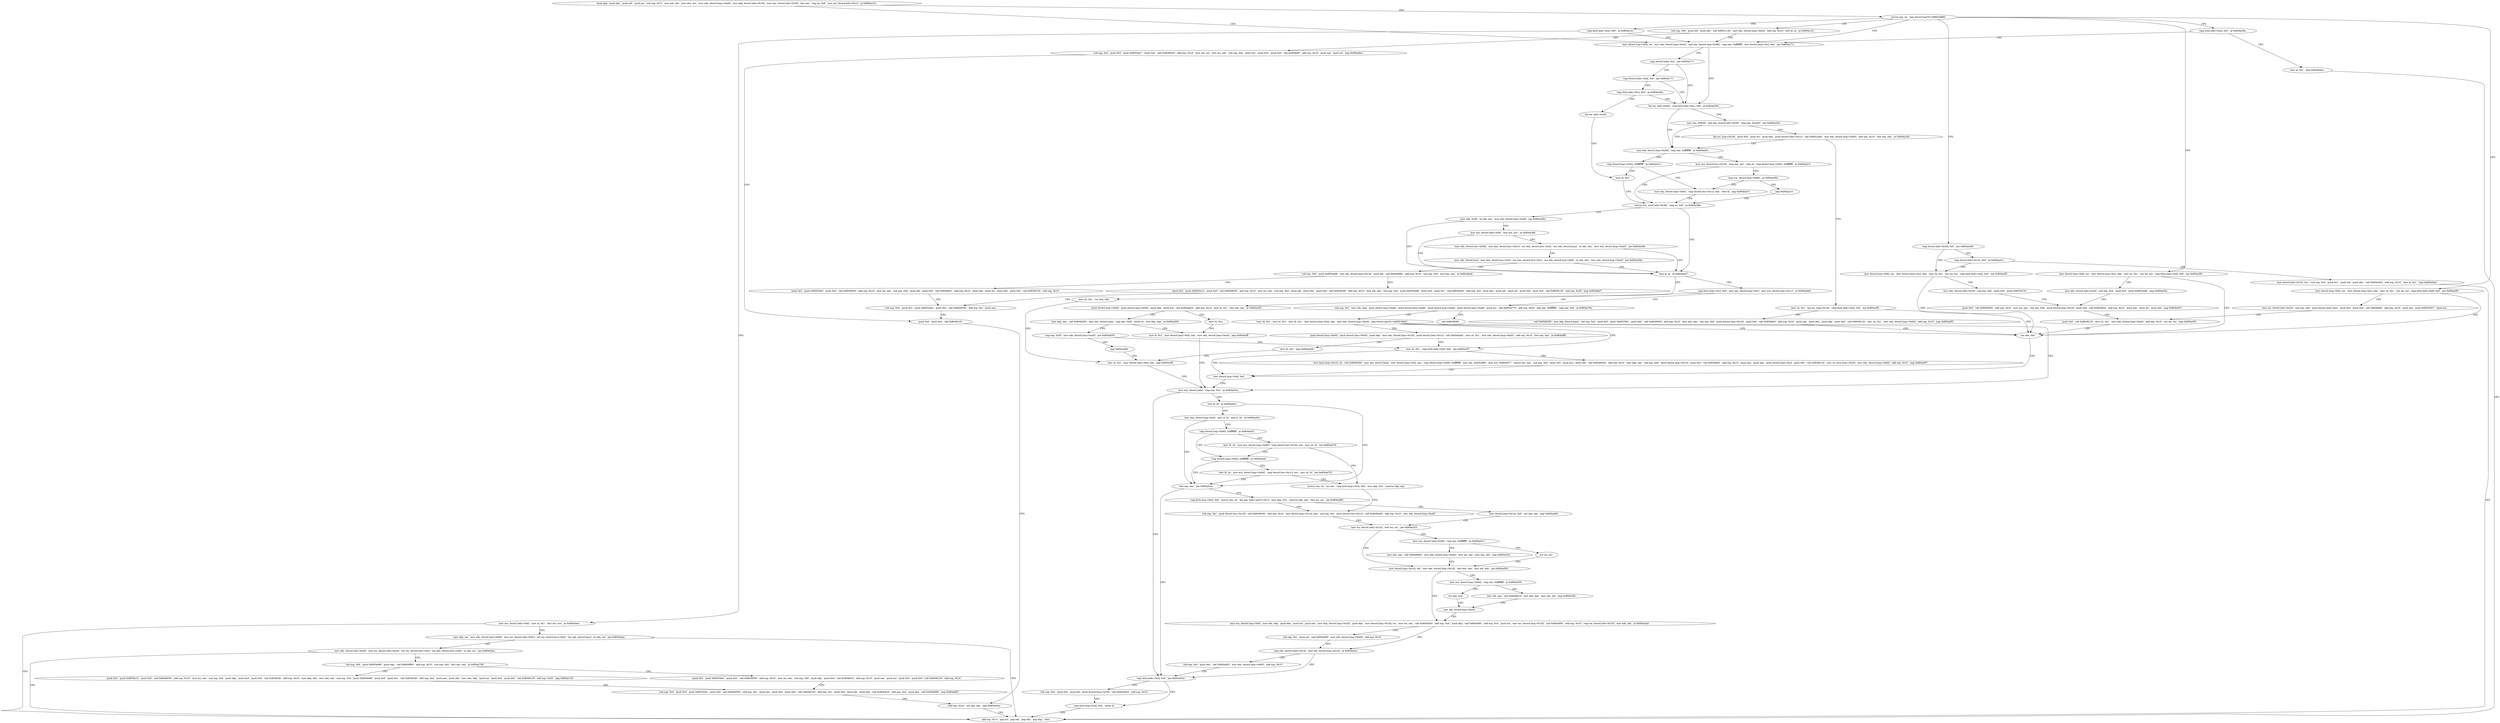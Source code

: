 digraph "func" {
"134520720" [label = "'push ebp', 'push ebx', 'push edi', 'push esi', 'sub esp, 0x7c', 'mov edi, edx', 'mov ebx, ecx', 'mov edx, dword [esp+0xa0]', 'mov ebp, dword [edi+0x18]', 'mov eax, dword [edi+0x38]', 'dec eax', 'cmp ax, 0x9', 'mov esi, dword [edi+0x1c]', 'ja 0x804a141', " ]
"134521153" [label = "'mov dword [esp+0x8], esi', 'mov eax, dword [esp+0x9c]', 'and eax, dword [esp+0x98]', 'cmp eax, 0xffffffff', 'mov dword [esp+0xc], ebx', 'jne 0x804a171', " ]
"134520758" [label = "'movzx eax, ax', 'jmp dword [eax*4+0x8053d88]', " ]
"134521201" [label = "'lea esi, [edi+0x40]', 'cmp byte [edx+0xc], 0x0', 'je 0x804a204', " ]
"134521180" [label = "'cmp dword [edx], 0x2', 'jne 0x804a171', " ]
"134520768" [label = "'cmp byte [edx+0x4], 0x0', 'je 0x804a141', " ]
"134520947" [label = "'mov dword [esp+0x8], esi', 'mov dword [esp+0xc], ebx', 'mov ch, 0x1', 'xor esi, esi', 'cmp byte [edx+0xd], 0x0', 'jne 0x804a3f5', " ]
"134520984" [label = "'cmp dword [edi+0x30], 0x0', 'jne 0x804a0a8', " ]
"134521072" [label = "'sub esp, 0x8', 'push edi', 'push ebx', 'call 0x8051140', 'mov edx, dword [esp+0xb0]', 'add esp, 0x10', 'test al, al', 'je 0x804a141', " ]
"134521143" [label = "'cmp byte [edx+0x4], 0x0', 'je 0x804a29a', " ]
"134521396" [label = "'mov dword [esp+0x8], esi', 'mov dword [esp+0xc], ebx', 'mov ch, 0x1', 'xor esi, esi', 'cmp byte [edx+0xd], 0x0', 'jne 0x804a3f5', " ]
"134521348" [label = "'mov eax, dword [esp+0x98]', 'cmp eax, 0xffffffff', 'je 0x804a281', " ]
"134521214" [label = "'mov eax, 0xf000', 'and eax, dword [edi+0x50]', 'cmp eax, 0xa000', 'jne 0x804a204', " ]
"134521185" [label = "'cmp dword [edx+0x8], 0x0', 'jne 0x804a171', " ]
"134520778" [label = "'mov ecx, dword [edx+0x8]', 'mov al, 0x1', 'test ecx, ecx', 'je 0x804a5ea', " ]
"134521845" [label = "'xor ebx, ebx', " ]
"134520969" [label = "'mov ebx, dword [edi+0x20]', 'sub esp, 0x4', 'push 0x5', 'push 0x8053e8e', 'jmp 0x804a0cb', " ]
"134521000" [label = "'mov dword [esp+0x8], esi', 'mov dword [esp+0xc], ebx', 'mov ch, 0x1', 'xor esi, esi', 'cmp byte [edx+0xd], 0x0', 'jne 0x804a3f5', " ]
"134520990" [label = "'cmp dword [edi+0x10], 0x0', 'je 0x804a2a1', " ]
"134521096" [label = "'sub esp, 0x4', 'push 0x5', 'push 0x8053ea7', 'push 0x0', 'call 0x8049050', 'add esp, 0x10', 'mov ecx, esi', 'mov esi, eax', 'sub esp, 0x4', 'push ecx', 'push 0x3', 'push 0x0', 'call 0x804fef0', 'add esp, 0x10', 'push eax', 'push esi', 'jmp 0x804a6ec', " ]
"134521498" [label = "'mov al, 0x1', 'jmp 0x804a5ea', " ]
"134521418" [label = "'mov esi, dword [edi+0x20]', 'sub esp, 0x4', 'push dword [esp+0xc]', 'push 0x3', 'push 0x0', 'call 0x804fef0', 'add esp, 0x10', 'push eax', 'push 0x8053b57', 'push esi', " ]
"134521473" [label = "'cmp dword [esp+0x9c], 0xffffffff', 'je 0x804a2c1', " ]
"134521360" [label = "'mov ecx, dword [esi+0x18]', 'cmp ecx, eax', 'sete al', 'cmp dword [esp+0x9c], 0xffffffff', 'je 0x804a2c3', " ]
"134521229" [label = "'lea esi, [esp+0x18]', 'push 0x0', 'push esi', 'push ebp', 'push dword [ebx+0x1c]', 'call 0x8052da0', 'mov edx, dword [esp+0xb0]', 'add esp, 0x10', 'test eax, eax', 'je 0x804a204', " ]
"134521191" [label = "'cmp byte [edx+0xc], 0x0', 'je 0x804a2be', " ]
"134522346" [label = "'add esp, 0x7c', 'pop esi', 'pop edi', 'pop ebx', 'pop ebp', 'retn', " ]
"134520791" [label = "'mov ebp, esi', 'mov edx, dword [edi+0x98]', 'mov esi, dword [edi+0x9c]', 'xor esi, dword [ecx+0x4]', 'xor edx, dword [ecx]', 'or edx, esi', 'jne 0x804a5ea', " ]
"134521847" [label = "'mov dword [esp+0x4], 0x0', " ]
"134521035" [label = "'push 0x0', 'call 0x8049050', 'add esp, 0x10', 'mov esi, eax', 'sub esp, 0x8', 'push dword [esp+0x10]', 'push 0x4', 'call 0x804fdc0', 'add esp, 0x10', 'push eax', 'push esi', 'push ebx', 'jmp 0x804a267', " ]
"134521022" [label = "'mov ebx, dword [edi+0x20]', 'sub esp, 0x4', 'push 0x5', 'push 0x8053e7d', " ]
"134521505" [label = "'mov dword [edi+0x10], 0x1', 'sub esp, 0x4', 'push 0x1', 'push edi', 'push ebx', 'call 0x804c8c0', 'add esp, 0x10', 'mov al, 0x1', 'jmp 0x804a5ea', " ]
"134522604" [label = "'push 0x0', 'push 0x0', 'call 0x8049120', " ]
"134521447" [label = "'push 0x0', 'call 0x8049120', 'mov ch, 0x1', 'mov edx, dword [esp+0xb0]', 'add esp, 0x10', 'xor esi, esi', 'jmp 0x804a3f5', " ]
"134521537" [label = "'mov al, 0x1', " ]
"134521483" [label = "'mov eax, dword [esp+0x9c]', 'cmp dword [esi+0x1c], eax', 'sete al', 'jmp 0x804a2c3', " ]
"134521539" [label = "'movzx ecx, word [edi+0x38]', 'cmp cx, 0x6', 'ja 0x804a38e', " ]
"134521382" [label = "'cmp ecx, dword [esp+0x98]', 'je 0x804a28b', " ]
"134521259" [label = "'mov ch, 0x1', 'lea esi, [esp+0x18]', 'cmp byte [edx+0xd], 0x0', 'jne 0x804a3f5', " ]
"134521534" [label = "'lea esi, [edi+0x40]', " ]
"134520818" [label = "'mov edx, dword [edi+0x40]', 'mov esi, dword [edi+0x44]', 'xor esi, dword [ecx+0xc]', 'xor edx, dword [ecx+0x8]', 'or edx, esi', 'jne 0x804a5ea', " ]
"134522314" [label = "'cmp byte [edx+0x4], 0x0', 'jne 0x804a5e2', " ]
"134522338" [label = "'cmp byte [esp+0x4], 0x0', 'setne al', " ]
"134522320" [label = "'sub esp, 0x4', 'push 0x4', 'push edi', 'push dword [esp+0x18]', 'call 0x804c8c0', 'add esp, 0x10', " ]
"134521866" [label = "'test bl, bl', 'je 0x804a44c', " ]
"134521932" [label = "'test eax, eax', 'jne 0x804a5ca', " ]
"134521870" [label = "'mov ebx, dword [esp+0x4]', 'mov cl, bl', 'and cl, ch', 'je 0x804a44c', " ]
"134522613" [label = "'add esp, 0x10', 'xor eax, eax', 'jmp 0x804a5ea', " ]
"134521742" [label = "'test al, al', 'je 0x804a4d7', " ]
"134521553" [label = "'mov edx, 0x56', 'bt edx, ecx', 'mov edx, dword [esp+0xa0]', 'jae 0x804a38e', " ]
"134521391" [label = "'jmp 0x804a2c3', " ]
"134521275" [label = "'call 0x8049260', 'mov ebp, dword [eax]', 'sub esp, 0x4', 'push 0x5', 'push 0x8053f61', 'push 0x0', 'call 0x8049050', 'add esp, 0x10', 'mov ebx, eax', 'sub esp, 0x8', 'push dword [esp+0x10]', 'push 0x4', 'call 0x804fdc0', 'add esp, 0x10', 'push eax', 'push ebx', 'push ebp', 'push 0x0', 'call 0x8049120', 'mov ch, 0x1', 'mov edx, dword [esp+0xb0]', 'add esp, 0x10', 'jmp 0x804a3f5', " ]
"134520838" [label = "'sub esp, 0x8', 'push 0x8054e68', 'push ebp', 'call 0x8048f60', 'add esp, 0x10', 'sub esp, 0x4', 'test eax, eax', 'je 0x804a706', " ]
"134521940" [label = "'cmp byte [esp+0x4], 0x0', 'movzx eax, ch', 'lea eax, [eax+eax*2+0x1]', 'mov ebp, 0x3', 'cmovne ebp, eax', 'test esi, esi', 'jne 0x804a489', " ]
"134521880" [label = "'cmp dword [esp+0x90], 0xffffffff', 'je 0x804a432', " ]
"134522071" [label = "'mov ch, 0x1', 'xor ebx, ebx', " ]
"134521750" [label = "'cmp byte [edx+0xc], 0x0', 'mov eax, dword [esp+0xc]', 'mov ecx, dword [eax+0x1c]', 'je 0x804a4e6', " ]
"134521574" [label = "'mov ecx, dword [edx+0x8]', 'test ecx, ecx', 'je 0x804a38e', " ]
"134522630" [label = "'push 0x5', 'push 0x8053de5', 'push 0x0', 'call 0x8049050', 'add esp, 0x10', 'mov esi, eax', 'sub esp, 0x8', 'push ebp', 'push 0x4', 'call 0x804fdc0', 'add esp, 0x10', 'push eax', 'push esi', 'push 0x0', 'push 0x0', 'call 0x8049120', 'add esp, 0x10', " ]
"134520866" [label = "'push 0x5', 'push 0x8053e12', 'push 0x0', 'call 0x8049050', 'add esp, 0x10', 'mov esi, eax', 'sub esp, 0x4', 'push ebp', 'push 0x4', 'push 0x0', 'call 0x804fcd0', 'add esp, 0x10', 'mov ebp, ebx', 'mov ebx, eax', 'sub esp, 0x4', 'push 0x8054e68', 'push 0x4', 'push 0x1', 'call 0x804fcd0', 'add esp, 0x4', 'push eax', 'push ebx', 'mov ebx, ebp', 'push esi', 'push 0x0', 'push 0x0', 'call 0x8049120', 'add esp, 0x20', 'jmp 0x804a735', " ]
"134521993" [label = "'sub esp, 0xc', 'push dword [esi+0x18]', 'call 0x8049e30', 'add esp, 0x10', 'mov dword [esp+0x14], eax', 'sub esp, 0xc', 'push dword [esi+0x1c]', 'call 0x8049de0', 'add esp, 0x10', 'mov edx, dword [esp+0xa0]', " ]
"134521964" [label = "'mov dword [esp+0x14], 0x0', 'xor eax, eax', 'jmp 0x804a4b0', " ]
"134521906" [label = "'cmp dword [esp+0x94], 0xffffffff', 'je 0x804a44c', " ]
"134521890" [label = "'mov bl, ch', 'mov ecx, dword [esp+0x90]', 'cmp dword [esi+0x18], ecx', 'mov ch, bl', 'jne 0x804a478', " ]
"134522075" [label = "'mov al, 0x1', 'mov dword [esp+0x4], eax', 'jmp 0x804a3ff', " ]
"134522086" [label = "'push dword [esp+0x94]', 'push dword [esp+0x94]', 'push ebp', 'push ecx', 'call 0x804abc0', 'add esp, 0x10', 'mov bl, 0x1', 'test eax, eax', 'je 0x804a5f2', " ]
"134521767" [label = "'sub esp, 0xc', 'mov edx, ebp', 'push dword [esp+0xa8]', 'push dword [esp+0xa8]', 'push dword [esp+0xa8]', 'push dword [esp+0xa8]', 'push esi', 'call 0x804a770', 'add esp, 0x20', 'add eax, 0xfffffffe', 'cmp eax, 0x4', 'ja 0x804a76a', " ]
"134521585" [label = "'mov edx, dword [esi+0x58]', 'mov ebx, dword [esi+0x5c]', 'xor ebx, dword [ecx+0x4]', 'xor edx, dword [ecx]', 'or edx, ebx', 'mov edx, dword [esp+0xa0]', 'jne 0x804a38e', " ]
"134522677" [label = "'sub esp, 0x4', 'push 0x5', 'push 0x8053e4c', 'push 0x0', 'call 0x8049050', 'add esp, 0xc', 'push eax', 'push 0x0', 'push 0x0', 'call 0x8049120', 'add esp, 0xc', 'push 0x4', 'push edi', 'push ebx', 'call 0x804c8c0', 'add esp, 0x4', 'push ebx', 'call 0x804b890', 'jmp 0x804a6f5', " ]
"134522032" [label = "'mov esi, dword [edx+0x10]', 'test esi, esi', 'jne 0x804a533', " ]
"134521916" [label = "'mov bl, ch', 'mov ecx, dword [esp+0x94]', 'cmp dword [esi+0x1c], ecx', 'mov ch, bl', 'jne 0x804a478', " ]
"134521976" [label = "'movzx eax, ch', 'inc eax', 'cmp byte [esp+0x4], 0x0', 'mov ebp, 0x3', 'cmovne ebp, eax', " ]
"134521855" [label = "'mov eax, dword [edx]', 'cmp eax, 0x2', 'je 0x804a5ca', " ]
"134522354" [label = "'mov ch, 0x1', " ]
"134522120" [label = "'mov ebp, eax', 'call 0x8049260', 'mov eax, dword [eax]', 'cmp eax, 0x5f', 'setne ch', 'test ebp, ebp', 'je 0x804a5f4', " ]
"134522730" [label = "'call 0x8049380', " ]
"134521821" [label = "'mov ch, 0x1', 'mov bl, 0x1', 'mov dl, 0x1', 'mov dword [esp+0x4], edx', 'mov edx, dword [esp+0xa0]', 'jmp dword [eax*4+0x8053db0]', " ]
"134521611" [label = "'mov edx, dword [esi]', 'mov ebx, dword [esi+0x4]', 'xor ebx, dword [ecx+0xc]', 'xor edx, dword [ecx+0x8]', 'or edx, ebx', 'mov edx, dword [esp+0xa0]', 'jne 0x804a38e', " ]
"134522163" [label = "'mov dword [esp+0x10], edi', 'mov ebx, dword [edx+0x14]', 'test ebx, ebx', 'mov edi, edx', 'jne 0x804a562', " ]
"134522210" [label = "'mov ecx, dword [esp+0x8]', 'mov edx, ebp', 'push ebx', 'push esi', 'push eax', 'mov ebp, dword [esp+0x20]', 'push ebp', 'mov dword [esp+0x18], esi', 'mov esi, eax', 'call 0x804a920', 'add esp, 0x4', 'push ebp', 'call 0x804af00', 'add esp, 0x4', 'push esi', 'mov esi, dword [esp+0x18]', 'call 0x804af00', 'add esp, 0x10', 'cmp esi, dword [edi+0x10]', 'mov edx, edi', 'je 0x804a5ae', " ]
"134522176" [label = "'mov ecx, dword [esp+0x94]', 'cmp ecx, 0xffffffff', 'je 0x804a559', " ]
"134522039" [label = "'mov ecx, dword [esp+0x90]', 'cmp ecx, 0xffffffff', 'je 0x804a531', " ]
"134522161" [label = "'xor esi, esi', " ]
"134522051" [label = "'mov ebx, eax', 'call 0x8049e60', 'mov edx, dword [esp+0xa0]', 'mov esi, eax', 'mov eax, ebx', 'jmp 0x804a533', " ]
"134522356" [label = "'mov al, 0x1', 'mov dword [esp+0x4], eax', 'mov edx, dword [esp+0xa0]', 'jmp 0x804a3ff', " ]
"134522143" [label = "'cmp eax, 0x5f', 'mov edx, dword [esp+0xa0]', 'jne 0x804a635', " ]
"134522374" [label = "'push dword [esp+0x94]', 'push dword [esp+0x94]', 'push ebp', 'mov eax, dword [esp+0x18]', 'push dword [eax+0x1c]', 'call 0x804aba0', 'mov ch, 0x1', 'mov edx, dword [esp+0xb0]', 'add esp, 0x10', 'test eax, eax', 'je 0x804a6ff', " ]
"134522421" [label = "'mov bl, 0x1', 'cmp byte [edx+0xd], 0x0', 'jne 0x804a3f7', " ]
"134521633" [label = "'sub esp, 0x8', 'push 0x8054e68', 'mov edi, dword [esp+0x14]', 'push edi', 'call 0x8048f60', 'add esp, 0x10', 'sub esp, 0x4', 'test eax, eax', 'je 0x804a6a8', " ]
"134522286" [label = "'cmp ebx, dword [edx+0x14]', 'mov edi, dword [esp+0x10]', 'je 0x804a5ca', " ]
"134522267" [label = "'sub esp, 0xc', 'push esi', 'call 0x804af00', 'mov edx, dword [esp+0xb0]', 'add esp, 0x10', " ]
"134522201" [label = "'xor ebx, ebx', " ]
"134522188" [label = "'mov edi, eax', 'call 0x8049e10', 'mov ebx, eax', 'mov eax, edi', 'jmp 0x804a55b', " ]
"134522159" [label = "'jmp 0x804a4db', " ]
"134522623" [label = "'mov bl, 0x1', 'jmp 0x804a4db', " ]
"134522433" [label = "'mov byte [esp+0x10], ch', 'call 0x8049260', 'mov eax, dword [eax]', 'mov dword [esp+0x4], eax', 'cmp dword [esp+0x90], 0xffffffff', 'mov eax, 0x8053f90', 'mov ecx, 0x8053f77', 'cmove ecx, eax', 'sub esp, 0x4', 'push 0x5', 'push ecx', 'push 0x0', 'call 0x8049050', 'add esp, 0x10', 'mov ebp, eax', 'sub esp, 0x8', 'push dword [esp+0x10]', 'push 0x4', 'call 0x804fdc0', 'add esp, 0x10', 'push eax', 'push ebp', 'push dword [esp+0xc]', 'push 0x0', 'call 0x8049120', 'mov ch, byte [esp+0x20]', 'mov edx, dword [esp+0xb0]', 'add esp, 0x10', 'jmp 0x804a3f7', " ]
"134522536" [label = "'push 0x5', 'push 0x8053de5', 'push 0x0', 'call 0x8049050', 'add esp, 0x10', 'mov esi, eax', 'sub esp, 0x8', 'push edi', 'push 0x4', 'call 0x804fdc0', 'add esp, 0x10', 'push eax', 'push esi', 'push 0x0', 'push 0x0', 'call 0x8049120', 'add esp, 0x10', " ]
"134521665" [label = "'push 0x5', 'push 0x8053e12', 'push 0x0', 'call 0x8049050', 'add esp, 0x10', 'mov esi, eax', 'sub esp, 0x4', 'push edi', 'push 0x4', 'push 0x0', 'call 0x804fcd0', 'add esp, 0x10', 'mov edi, eax', 'sub esp, 0x4', 'push 0x8054e68', 'push 0x4', 'push 0x1', 'call 0x804fcd0', 'add esp, 0x4', 'push eax', 'push edi', 'push esi', 'push 0x0', 'push 0x0', 'call 0x8049120', 'add esp, 0x20', 'jmp 0x804a6d7', " ]
"134522295" [label = "'sub esp, 0xc', 'push ebx', 'call 0x804af00', 'mov edx, dword [esp+0xb0]', 'add esp, 0x10', " ]
"134522203" [label = "'mov edi, dword [esp+0xa0]', " ]
"134522583" [label = "'sub esp, 0x4', 'push 0x5', 'push 0x8053e4c', 'push 0x0', 'call 0x8049050', 'add esp, 0xc', 'push eax', " ]
"134520720" -> "134521153" [ label = "CFG" ]
"134520720" -> "134520758" [ label = "CFG" ]
"134521153" -> "134521201" [ label = "CFG" ]
"134521153" -> "134521180" [ label = "CFG" ]
"134520758" -> "134520768" [ label = "CFG" ]
"134520758" -> "134520947" [ label = "CFG" ]
"134520758" -> "134520984" [ label = "CFG" ]
"134520758" -> "134521072" [ label = "CFG" ]
"134520758" -> "134521143" [ label = "CFG" ]
"134520758" -> "134521153" [ label = "CFG" ]
"134520758" -> "134521396" [ label = "CFG" ]
"134521201" -> "134521348" [ label = "CFG" ]
"134521201" -> "134521214" [ label = "CFG" ]
"134521180" -> "134521201" [ label = "CFG" ]
"134521180" -> "134521185" [ label = "CFG" ]
"134520768" -> "134521153" [ label = "CFG" ]
"134520768" -> "134520778" [ label = "CFG" ]
"134520947" -> "134521845" [ label = "CFG" ]
"134520947" -> "134520969" [ label = "CFG" ]
"134520984" -> "134521000" [ label = "CFG" ]
"134520984" -> "134520990" [ label = "CFG" ]
"134521072" -> "134521153" [ label = "CFG" ]
"134521072" -> "134521096" [ label = "CFG" ]
"134521143" -> "134521498" [ label = "CFG" ]
"134521143" -> "134521153" [ label = "CFG" ]
"134521396" -> "134521845" [ label = "CFG" ]
"134521396" -> "134521418" [ label = "CFG" ]
"134521348" -> "134521473" [ label = "CFG" ]
"134521348" -> "134521360" [ label = "CFG" ]
"134521214" -> "134521348" [ label = "CFG" ]
"134521214" -> "134521229" [ label = "CFG" ]
"134521185" -> "134521201" [ label = "CFG" ]
"134521185" -> "134521191" [ label = "CFG" ]
"134520778" -> "134522346" [ label = "CFG" ]
"134520778" -> "134520791" [ label = "CFG" ]
"134521845" -> "134521847" [ label = "CFG" ]
"134520969" -> "134521035" [ label = "CFG" ]
"134521000" -> "134521845" [ label = "CFG" ]
"134521000" -> "134521022" [ label = "CFG" ]
"134520990" -> "134521505" [ label = "CFG" ]
"134520990" -> "134521000" [ label = "CFG" ]
"134521096" -> "134522604" [ label = "CFG" ]
"134521498" -> "134522346" [ label = "CFG" ]
"134521418" -> "134521447" [ label = "CFG" ]
"134521473" -> "134521537" [ label = "CFG" ]
"134521473" -> "134521483" [ label = "CFG" ]
"134521360" -> "134521539" [ label = "CFG" ]
"134521360" -> "134521382" [ label = "CFG" ]
"134521229" -> "134521348" [ label = "CFG" ]
"134521229" -> "134521259" [ label = "CFG" ]
"134521191" -> "134521534" [ label = "CFG" ]
"134521191" -> "134521201" [ label = "CFG" ]
"134520791" -> "134522346" [ label = "CFG" ]
"134520791" -> "134520818" [ label = "CFG" ]
"134521847" -> "134521855" [ label = "CFG" ]
"134521035" -> "134521447" [ label = "CFG" ]
"134521022" -> "134521035" [ label = "CFG" ]
"134521505" -> "134522346" [ label = "CFG" ]
"134522604" -> "134522613" [ label = "CFG" ]
"134521447" -> "134521845" [ label = "CFG" ]
"134521537" -> "134521539" [ label = "CFG" ]
"134521483" -> "134521539" [ label = "CFG" ]
"134521539" -> "134521742" [ label = "CFG" ]
"134521539" -> "134521553" [ label = "CFG" ]
"134521382" -> "134521483" [ label = "CFG" ]
"134521382" -> "134521391" [ label = "CFG" ]
"134521259" -> "134521845" [ label = "CFG" ]
"134521259" -> "134521275" [ label = "CFG" ]
"134521534" -> "134521537" [ label = "CFG" ]
"134520818" -> "134522346" [ label = "CFG" ]
"134520818" -> "134520838" [ label = "CFG" ]
"134522314" -> "134522338" [ label = "CFG" ]
"134522314" -> "134522320" [ label = "CFG" ]
"134522338" -> "134522346" [ label = "CFG" ]
"134522320" -> "134522338" [ label = "CFG" ]
"134521866" -> "134521932" [ label = "CFG" ]
"134521866" -> "134521870" [ label = "CFG" ]
"134521932" -> "134522314" [ label = "CFG" ]
"134521932" -> "134521940" [ label = "CFG" ]
"134521870" -> "134521932" [ label = "CFG" ]
"134521870" -> "134521880" [ label = "CFG" ]
"134522613" -> "134522346" [ label = "CFG" ]
"134521742" -> "134522071" [ label = "CFG" ]
"134521742" -> "134521750" [ label = "CFG" ]
"134521553" -> "134521742" [ label = "CFG" ]
"134521553" -> "134521574" [ label = "CFG" ]
"134521391" -> "134521539" [ label = "CFG" ]
"134521275" -> "134521845" [ label = "CFG" ]
"134520838" -> "134522630" [ label = "CFG" ]
"134520838" -> "134520866" [ label = "CFG" ]
"134521940" -> "134521993" [ label = "CFG" ]
"134521940" -> "134521964" [ label = "CFG" ]
"134521880" -> "134521906" [ label = "CFG" ]
"134521880" -> "134521890" [ label = "CFG" ]
"134522071" -> "134522075" [ label = "CFG" ]
"134521750" -> "134522086" [ label = "CFG" ]
"134521750" -> "134521767" [ label = "CFG" ]
"134521574" -> "134521742" [ label = "CFG" ]
"134521574" -> "134521585" [ label = "CFG" ]
"134522630" -> "134522677" [ label = "CFG" ]
"134520866" -> "134522677" [ label = "CFG" ]
"134521993" -> "134522032" [ label = "CFG" ]
"134521964" -> "134522032" [ label = "CFG" ]
"134521906" -> "134521932" [ label = "CFG" ]
"134521906" -> "134521916" [ label = "CFG" ]
"134521890" -> "134521976" [ label = "CFG" ]
"134521890" -> "134521906" [ label = "CFG" ]
"134522075" -> "134521855" [ label = "CFG" ]
"134522086" -> "134522354" [ label = "CFG" ]
"134522086" -> "134522120" [ label = "CFG" ]
"134521767" -> "134522730" [ label = "CFG" ]
"134521767" -> "134521821" [ label = "CFG" ]
"134521585" -> "134521742" [ label = "CFG" ]
"134521585" -> "134521611" [ label = "CFG" ]
"134522677" -> "134522613" [ label = "CFG" ]
"134522032" -> "134522163" [ label = "CFG" ]
"134522032" -> "134522039" [ label = "CFG" ]
"134521916" -> "134521976" [ label = "CFG" ]
"134521916" -> "134521932" [ label = "CFG" ]
"134521976" -> "134521993" [ label = "CFG" ]
"134521855" -> "134522314" [ label = "CFG" ]
"134521855" -> "134521866" [ label = "CFG" ]
"134522354" -> "134522356" [ label = "CFG" ]
"134522120" -> "134522356" [ label = "CFG" ]
"134522120" -> "134522143" [ label = "CFG" ]
"134521821" -> "134521845" [ label = "CFG" ]
"134521821" -> "134521855" [ label = "CFG" ]
"134521821" -> "134522374" [ label = "CFG" ]
"134521821" -> "134522421" [ label = "CFG" ]
"134521611" -> "134521742" [ label = "CFG" ]
"134521611" -> "134521633" [ label = "CFG" ]
"134522163" -> "134522210" [ label = "CFG" ]
"134522163" -> "134522176" [ label = "CFG" ]
"134522210" -> "134522286" [ label = "CFG" ]
"134522210" -> "134522267" [ label = "CFG" ]
"134522176" -> "134522201" [ label = "CFG" ]
"134522176" -> "134522188" [ label = "CFG" ]
"134522039" -> "134522161" [ label = "CFG" ]
"134522039" -> "134522051" [ label = "CFG" ]
"134522161" -> "134522163" [ label = "CFG" ]
"134522051" -> "134522163" [ label = "CFG" ]
"134522356" -> "134521855" [ label = "CFG" ]
"134522143" -> "134522421" [ label = "CFG" ]
"134522143" -> "134522159" [ label = "CFG" ]
"134522374" -> "134522623" [ label = "CFG" ]
"134522374" -> "134522421" [ label = "CFG" ]
"134522421" -> "134521847" [ label = "CFG" ]
"134522421" -> "134522433" [ label = "CFG" ]
"134521633" -> "134522536" [ label = "CFG" ]
"134521633" -> "134521665" [ label = "CFG" ]
"134522286" -> "134522314" [ label = "CFG" ]
"134522286" -> "134522295" [ label = "CFG" ]
"134522267" -> "134522286" [ label = "CFG" ]
"134522201" -> "134522203" [ label = "CFG" ]
"134522188" -> "134522203" [ label = "CFG" ]
"134522159" -> "134522075" [ label = "CFG" ]
"134522623" -> "134522075" [ label = "CFG" ]
"134522433" -> "134521847" [ label = "CFG" ]
"134522536" -> "134522583" [ label = "CFG" ]
"134521665" -> "134522583" [ label = "CFG" ]
"134522295" -> "134522314" [ label = "CFG" ]
"134522203" -> "134522210" [ label = "CFG" ]
"134522583" -> "134522604" [ label = "CFG" ]
}
